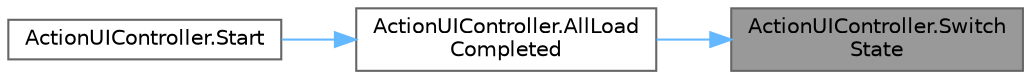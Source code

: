 digraph "ActionUIController.SwitchState"
{
 // LATEX_PDF_SIZE
  bgcolor="transparent";
  edge [fontname=Helvetica,fontsize=10,labelfontname=Helvetica,labelfontsize=10];
  node [fontname=Helvetica,fontsize=10,shape=box,height=0.2,width=0.4];
  rankdir="RL";
  Node1 [id="Node000001",label="ActionUIController.Switch\lState",height=0.2,width=0.4,color="gray40", fillcolor="grey60", style="filled", fontcolor="black",tooltip=" "];
  Node1 -> Node2 [id="edge3_Node000001_Node000002",dir="back",color="steelblue1",style="solid",tooltip=" "];
  Node2 [id="Node000002",label="ActionUIController.AllLoad\lCompleted",height=0.2,width=0.4,color="grey40", fillcolor="white", style="filled",URL="$class_action_u_i_controller.html#af0c50a45709878f33dfe3397395bd22c",tooltip=" "];
  Node2 -> Node3 [id="edge4_Node000002_Node000003",dir="back",color="steelblue1",style="solid",tooltip=" "];
  Node3 [id="Node000003",label="ActionUIController.Start",height=0.2,width=0.4,color="grey40", fillcolor="white", style="filled",URL="$class_action_u_i_controller.html#a40a103b0cd3fc6dfc03d47422b5c1638",tooltip=" "];
}
